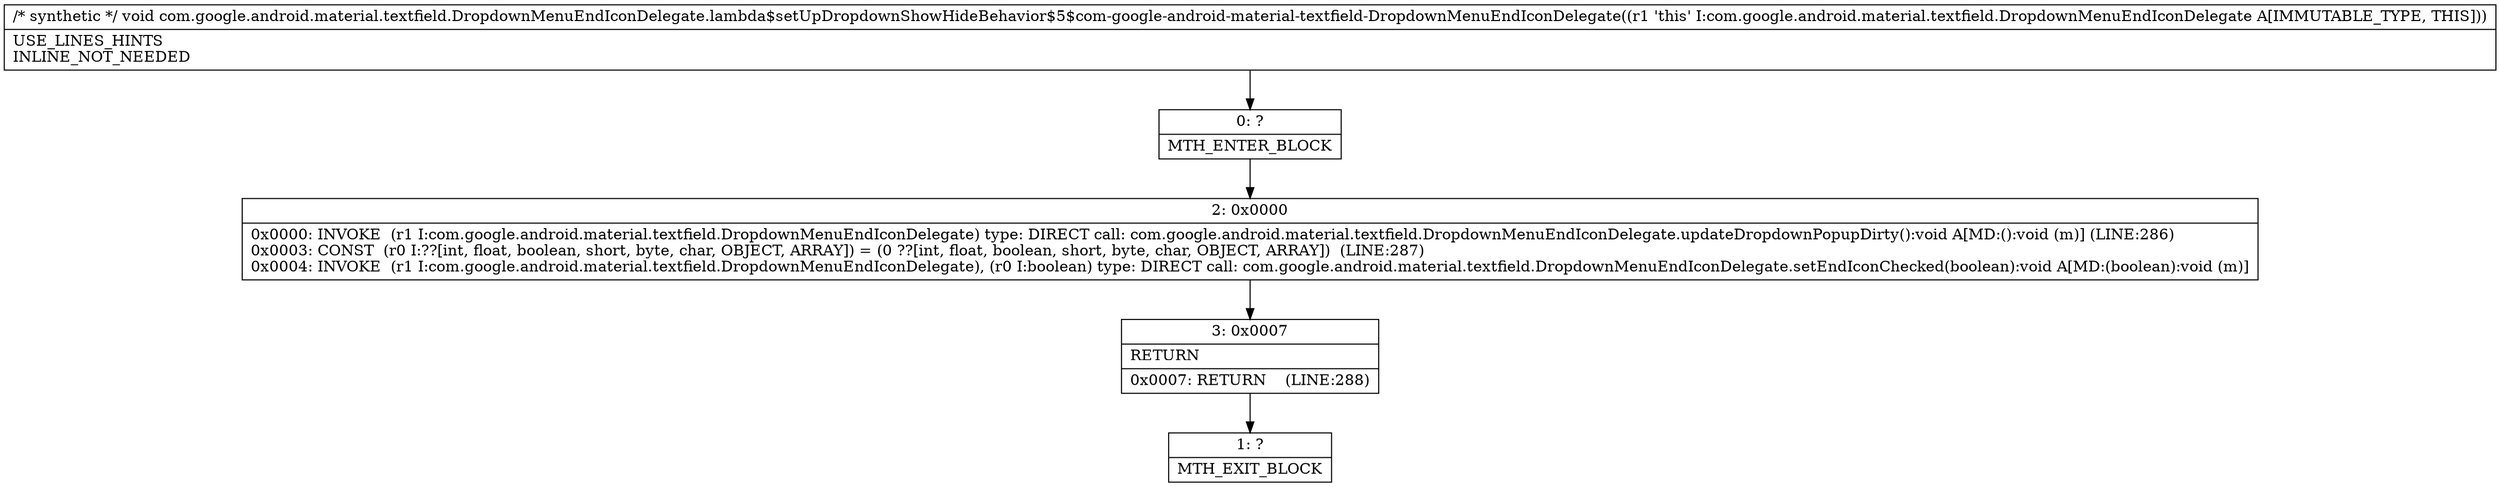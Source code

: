 digraph "CFG forcom.google.android.material.textfield.DropdownMenuEndIconDelegate.lambda$setUpDropdownShowHideBehavior$5$com\-google\-android\-material\-textfield\-DropdownMenuEndIconDelegate()V" {
Node_0 [shape=record,label="{0\:\ ?|MTH_ENTER_BLOCK\l}"];
Node_2 [shape=record,label="{2\:\ 0x0000|0x0000: INVOKE  (r1 I:com.google.android.material.textfield.DropdownMenuEndIconDelegate) type: DIRECT call: com.google.android.material.textfield.DropdownMenuEndIconDelegate.updateDropdownPopupDirty():void A[MD:():void (m)] (LINE:286)\l0x0003: CONST  (r0 I:??[int, float, boolean, short, byte, char, OBJECT, ARRAY]) = (0 ??[int, float, boolean, short, byte, char, OBJECT, ARRAY])  (LINE:287)\l0x0004: INVOKE  (r1 I:com.google.android.material.textfield.DropdownMenuEndIconDelegate), (r0 I:boolean) type: DIRECT call: com.google.android.material.textfield.DropdownMenuEndIconDelegate.setEndIconChecked(boolean):void A[MD:(boolean):void (m)]\l}"];
Node_3 [shape=record,label="{3\:\ 0x0007|RETURN\l|0x0007: RETURN    (LINE:288)\l}"];
Node_1 [shape=record,label="{1\:\ ?|MTH_EXIT_BLOCK\l}"];
MethodNode[shape=record,label="{\/* synthetic *\/ void com.google.android.material.textfield.DropdownMenuEndIconDelegate.lambda$setUpDropdownShowHideBehavior$5$com\-google\-android\-material\-textfield\-DropdownMenuEndIconDelegate((r1 'this' I:com.google.android.material.textfield.DropdownMenuEndIconDelegate A[IMMUTABLE_TYPE, THIS]))  | USE_LINES_HINTS\lINLINE_NOT_NEEDED\l}"];
MethodNode -> Node_0;Node_0 -> Node_2;
Node_2 -> Node_3;
Node_3 -> Node_1;
}

